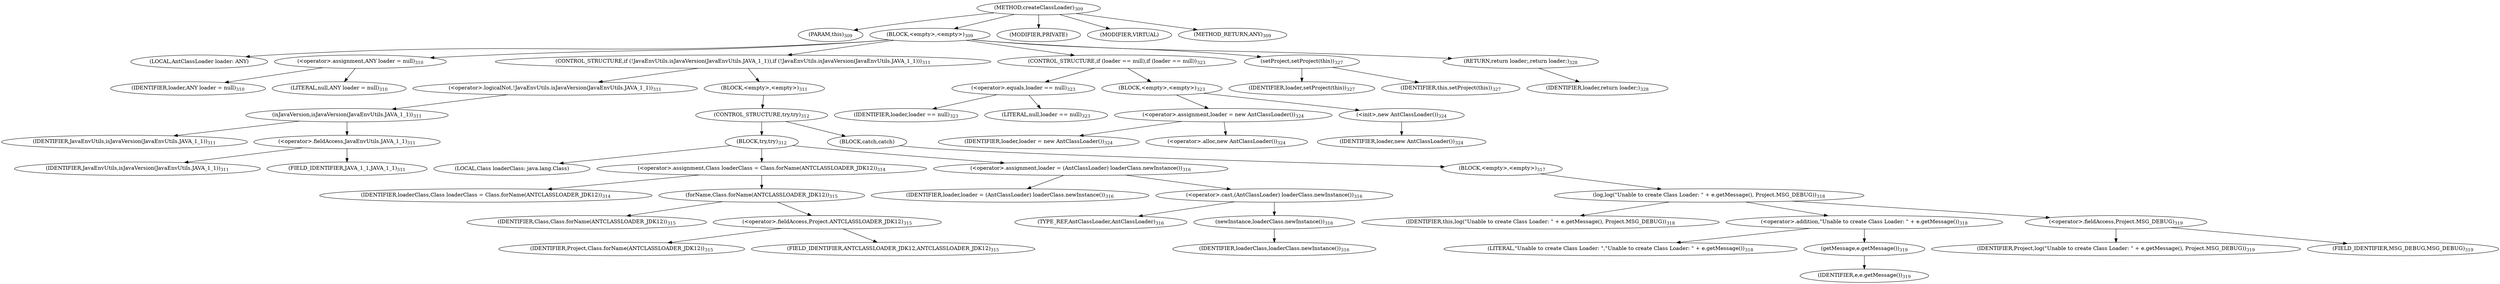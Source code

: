 digraph "createClassLoader" {  
"611" [label = <(METHOD,createClassLoader)<SUB>309</SUB>> ]
"13" [label = <(PARAM,this)<SUB>309</SUB>> ]
"612" [label = <(BLOCK,&lt;empty&gt;,&lt;empty&gt;)<SUB>309</SUB>> ]
"15" [label = <(LOCAL,AntClassLoader loader: ANY)> ]
"613" [label = <(&lt;operator&gt;.assignment,ANY loader = null)<SUB>310</SUB>> ]
"614" [label = <(IDENTIFIER,loader,ANY loader = null)<SUB>310</SUB>> ]
"615" [label = <(LITERAL,null,ANY loader = null)<SUB>310</SUB>> ]
"616" [label = <(CONTROL_STRUCTURE,if (!JavaEnvUtils.isJavaVersion(JavaEnvUtils.JAVA_1_1)),if (!JavaEnvUtils.isJavaVersion(JavaEnvUtils.JAVA_1_1)))<SUB>311</SUB>> ]
"617" [label = <(&lt;operator&gt;.logicalNot,!JavaEnvUtils.isJavaVersion(JavaEnvUtils.JAVA_1_1))<SUB>311</SUB>> ]
"618" [label = <(isJavaVersion,isJavaVersion(JavaEnvUtils.JAVA_1_1))<SUB>311</SUB>> ]
"619" [label = <(IDENTIFIER,JavaEnvUtils,isJavaVersion(JavaEnvUtils.JAVA_1_1))<SUB>311</SUB>> ]
"620" [label = <(&lt;operator&gt;.fieldAccess,JavaEnvUtils.JAVA_1_1)<SUB>311</SUB>> ]
"621" [label = <(IDENTIFIER,JavaEnvUtils,isJavaVersion(JavaEnvUtils.JAVA_1_1))<SUB>311</SUB>> ]
"622" [label = <(FIELD_IDENTIFIER,JAVA_1_1,JAVA_1_1)<SUB>311</SUB>> ]
"623" [label = <(BLOCK,&lt;empty&gt;,&lt;empty&gt;)<SUB>311</SUB>> ]
"624" [label = <(CONTROL_STRUCTURE,try,try)<SUB>312</SUB>> ]
"625" [label = <(BLOCK,try,try)<SUB>312</SUB>> ]
"626" [label = <(LOCAL,Class loaderClass: java.lang.Class)> ]
"627" [label = <(&lt;operator&gt;.assignment,Class loaderClass = Class.forName(ANTCLASSLOADER_JDK12))<SUB>314</SUB>> ]
"628" [label = <(IDENTIFIER,loaderClass,Class loaderClass = Class.forName(ANTCLASSLOADER_JDK12))<SUB>314</SUB>> ]
"629" [label = <(forName,Class.forName(ANTCLASSLOADER_JDK12))<SUB>315</SUB>> ]
"630" [label = <(IDENTIFIER,Class,Class.forName(ANTCLASSLOADER_JDK12))<SUB>315</SUB>> ]
"631" [label = <(&lt;operator&gt;.fieldAccess,Project.ANTCLASSLOADER_JDK12)<SUB>315</SUB>> ]
"632" [label = <(IDENTIFIER,Project,Class.forName(ANTCLASSLOADER_JDK12))<SUB>315</SUB>> ]
"633" [label = <(FIELD_IDENTIFIER,ANTCLASSLOADER_JDK12,ANTCLASSLOADER_JDK12)<SUB>315</SUB>> ]
"634" [label = <(&lt;operator&gt;.assignment,loader = (AntClassLoader) loaderClass.newInstance())<SUB>316</SUB>> ]
"635" [label = <(IDENTIFIER,loader,loader = (AntClassLoader) loaderClass.newInstance())<SUB>316</SUB>> ]
"636" [label = <(&lt;operator&gt;.cast,(AntClassLoader) loaderClass.newInstance())<SUB>316</SUB>> ]
"637" [label = <(TYPE_REF,AntClassLoader,AntClassLoader)<SUB>316</SUB>> ]
"638" [label = <(newInstance,loaderClass.newInstance())<SUB>316</SUB>> ]
"639" [label = <(IDENTIFIER,loaderClass,loaderClass.newInstance())<SUB>316</SUB>> ]
"640" [label = <(BLOCK,catch,catch)> ]
"641" [label = <(BLOCK,&lt;empty&gt;,&lt;empty&gt;)<SUB>317</SUB>> ]
"642" [label = <(log,log(&quot;Unable to create Class Loader: &quot; + e.getMessage(), Project.MSG_DEBUG))<SUB>318</SUB>> ]
"12" [label = <(IDENTIFIER,this,log(&quot;Unable to create Class Loader: &quot; + e.getMessage(), Project.MSG_DEBUG))<SUB>318</SUB>> ]
"643" [label = <(&lt;operator&gt;.addition,&quot;Unable to create Class Loader: &quot; + e.getMessage())<SUB>318</SUB>> ]
"644" [label = <(LITERAL,&quot;Unable to create Class Loader: &quot;,&quot;Unable to create Class Loader: &quot; + e.getMessage())<SUB>318</SUB>> ]
"645" [label = <(getMessage,e.getMessage())<SUB>319</SUB>> ]
"646" [label = <(IDENTIFIER,e,e.getMessage())<SUB>319</SUB>> ]
"647" [label = <(&lt;operator&gt;.fieldAccess,Project.MSG_DEBUG)<SUB>319</SUB>> ]
"648" [label = <(IDENTIFIER,Project,log(&quot;Unable to create Class Loader: &quot; + e.getMessage(), Project.MSG_DEBUG))<SUB>319</SUB>> ]
"649" [label = <(FIELD_IDENTIFIER,MSG_DEBUG,MSG_DEBUG)<SUB>319</SUB>> ]
"650" [label = <(CONTROL_STRUCTURE,if (loader == null),if (loader == null))<SUB>323</SUB>> ]
"651" [label = <(&lt;operator&gt;.equals,loader == null)<SUB>323</SUB>> ]
"652" [label = <(IDENTIFIER,loader,loader == null)<SUB>323</SUB>> ]
"653" [label = <(LITERAL,null,loader == null)<SUB>323</SUB>> ]
"654" [label = <(BLOCK,&lt;empty&gt;,&lt;empty&gt;)<SUB>323</SUB>> ]
"655" [label = <(&lt;operator&gt;.assignment,loader = new AntClassLoader())<SUB>324</SUB>> ]
"656" [label = <(IDENTIFIER,loader,loader = new AntClassLoader())<SUB>324</SUB>> ]
"657" [label = <(&lt;operator&gt;.alloc,new AntClassLoader())<SUB>324</SUB>> ]
"658" [label = <(&lt;init&gt;,new AntClassLoader())<SUB>324</SUB>> ]
"14" [label = <(IDENTIFIER,loader,new AntClassLoader())<SUB>324</SUB>> ]
"659" [label = <(setProject,setProject(this))<SUB>327</SUB>> ]
"660" [label = <(IDENTIFIER,loader,setProject(this))<SUB>327</SUB>> ]
"16" [label = <(IDENTIFIER,this,setProject(this))<SUB>327</SUB>> ]
"661" [label = <(RETURN,return loader;,return loader;)<SUB>328</SUB>> ]
"662" [label = <(IDENTIFIER,loader,return loader;)<SUB>328</SUB>> ]
"663" [label = <(MODIFIER,PRIVATE)> ]
"664" [label = <(MODIFIER,VIRTUAL)> ]
"665" [label = <(METHOD_RETURN,ANY)<SUB>309</SUB>> ]
  "611" -> "13" 
  "611" -> "612" 
  "611" -> "663" 
  "611" -> "664" 
  "611" -> "665" 
  "612" -> "15" 
  "612" -> "613" 
  "612" -> "616" 
  "612" -> "650" 
  "612" -> "659" 
  "612" -> "661" 
  "613" -> "614" 
  "613" -> "615" 
  "616" -> "617" 
  "616" -> "623" 
  "617" -> "618" 
  "618" -> "619" 
  "618" -> "620" 
  "620" -> "621" 
  "620" -> "622" 
  "623" -> "624" 
  "624" -> "625" 
  "624" -> "640" 
  "625" -> "626" 
  "625" -> "627" 
  "625" -> "634" 
  "627" -> "628" 
  "627" -> "629" 
  "629" -> "630" 
  "629" -> "631" 
  "631" -> "632" 
  "631" -> "633" 
  "634" -> "635" 
  "634" -> "636" 
  "636" -> "637" 
  "636" -> "638" 
  "638" -> "639" 
  "640" -> "641" 
  "641" -> "642" 
  "642" -> "12" 
  "642" -> "643" 
  "642" -> "647" 
  "643" -> "644" 
  "643" -> "645" 
  "645" -> "646" 
  "647" -> "648" 
  "647" -> "649" 
  "650" -> "651" 
  "650" -> "654" 
  "651" -> "652" 
  "651" -> "653" 
  "654" -> "655" 
  "654" -> "658" 
  "655" -> "656" 
  "655" -> "657" 
  "658" -> "14" 
  "659" -> "660" 
  "659" -> "16" 
  "661" -> "662" 
}
